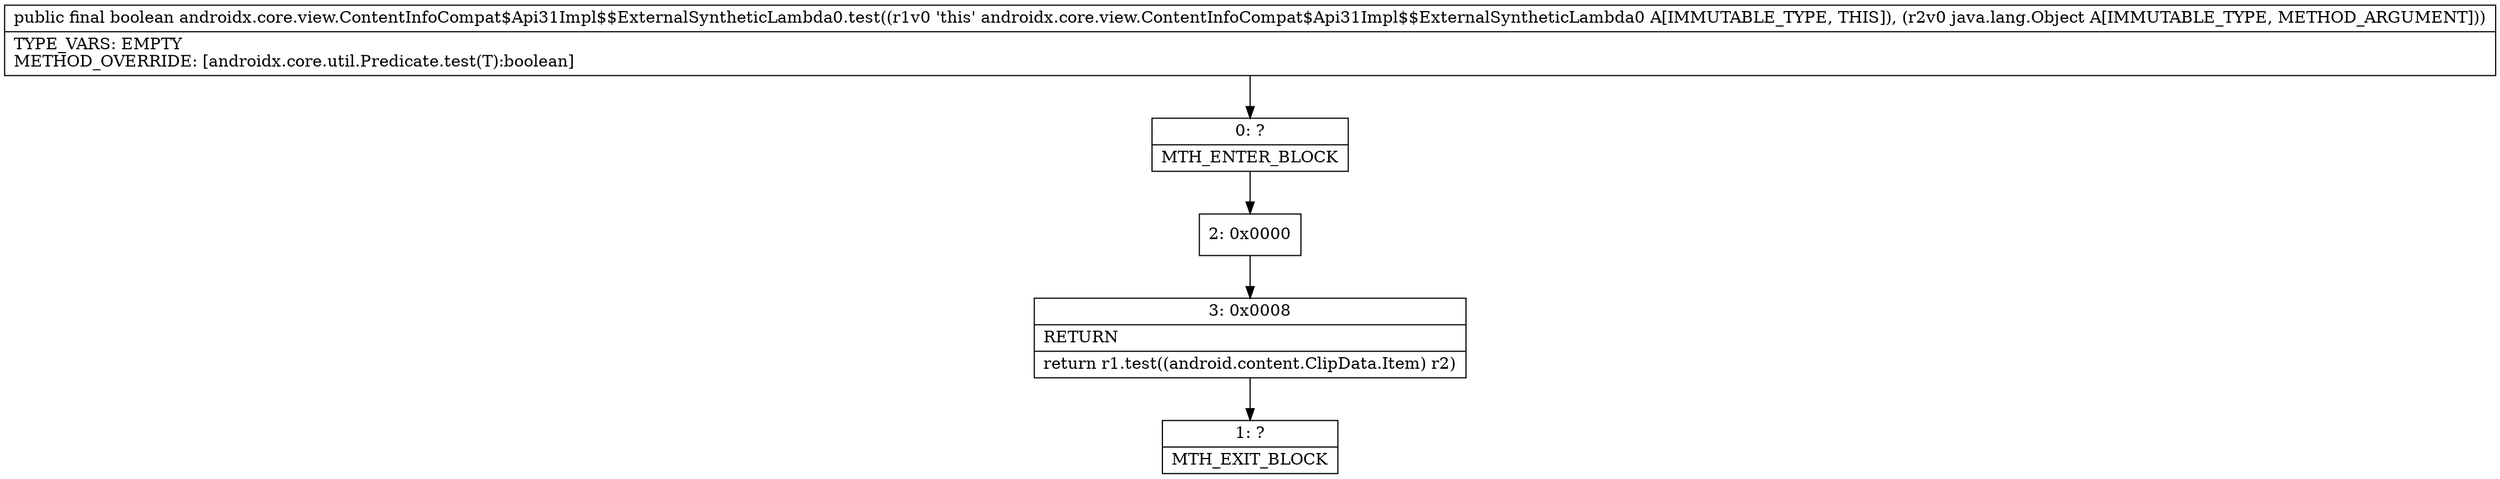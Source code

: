 digraph "CFG forandroidx.core.view.ContentInfoCompat$Api31Impl$$ExternalSyntheticLambda0.test(Ljava\/lang\/Object;)Z" {
Node_0 [shape=record,label="{0\:\ ?|MTH_ENTER_BLOCK\l}"];
Node_2 [shape=record,label="{2\:\ 0x0000}"];
Node_3 [shape=record,label="{3\:\ 0x0008|RETURN\l|return r1.test((android.content.ClipData.Item) r2)\l}"];
Node_1 [shape=record,label="{1\:\ ?|MTH_EXIT_BLOCK\l}"];
MethodNode[shape=record,label="{public final boolean androidx.core.view.ContentInfoCompat$Api31Impl$$ExternalSyntheticLambda0.test((r1v0 'this' androidx.core.view.ContentInfoCompat$Api31Impl$$ExternalSyntheticLambda0 A[IMMUTABLE_TYPE, THIS]), (r2v0 java.lang.Object A[IMMUTABLE_TYPE, METHOD_ARGUMENT]))  | TYPE_VARS: EMPTY\lMETHOD_OVERRIDE: [androidx.core.util.Predicate.test(T):boolean]\l}"];
MethodNode -> Node_0;Node_0 -> Node_2;
Node_2 -> Node_3;
Node_3 -> Node_1;
}

